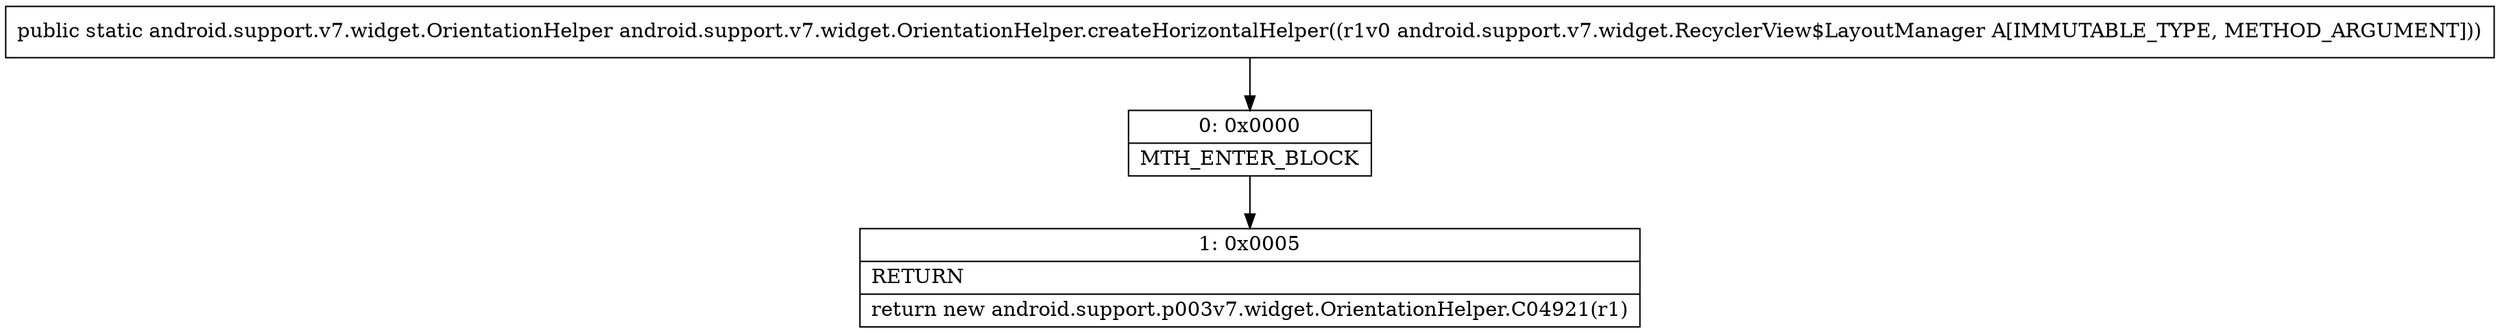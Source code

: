 digraph "CFG forandroid.support.v7.widget.OrientationHelper.createHorizontalHelper(Landroid\/support\/v7\/widget\/RecyclerView$LayoutManager;)Landroid\/support\/v7\/widget\/OrientationHelper;" {
Node_0 [shape=record,label="{0\:\ 0x0000|MTH_ENTER_BLOCK\l}"];
Node_1 [shape=record,label="{1\:\ 0x0005|RETURN\l|return new android.support.p003v7.widget.OrientationHelper.C04921(r1)\l}"];
MethodNode[shape=record,label="{public static android.support.v7.widget.OrientationHelper android.support.v7.widget.OrientationHelper.createHorizontalHelper((r1v0 android.support.v7.widget.RecyclerView$LayoutManager A[IMMUTABLE_TYPE, METHOD_ARGUMENT])) }"];
MethodNode -> Node_0;
Node_0 -> Node_1;
}

